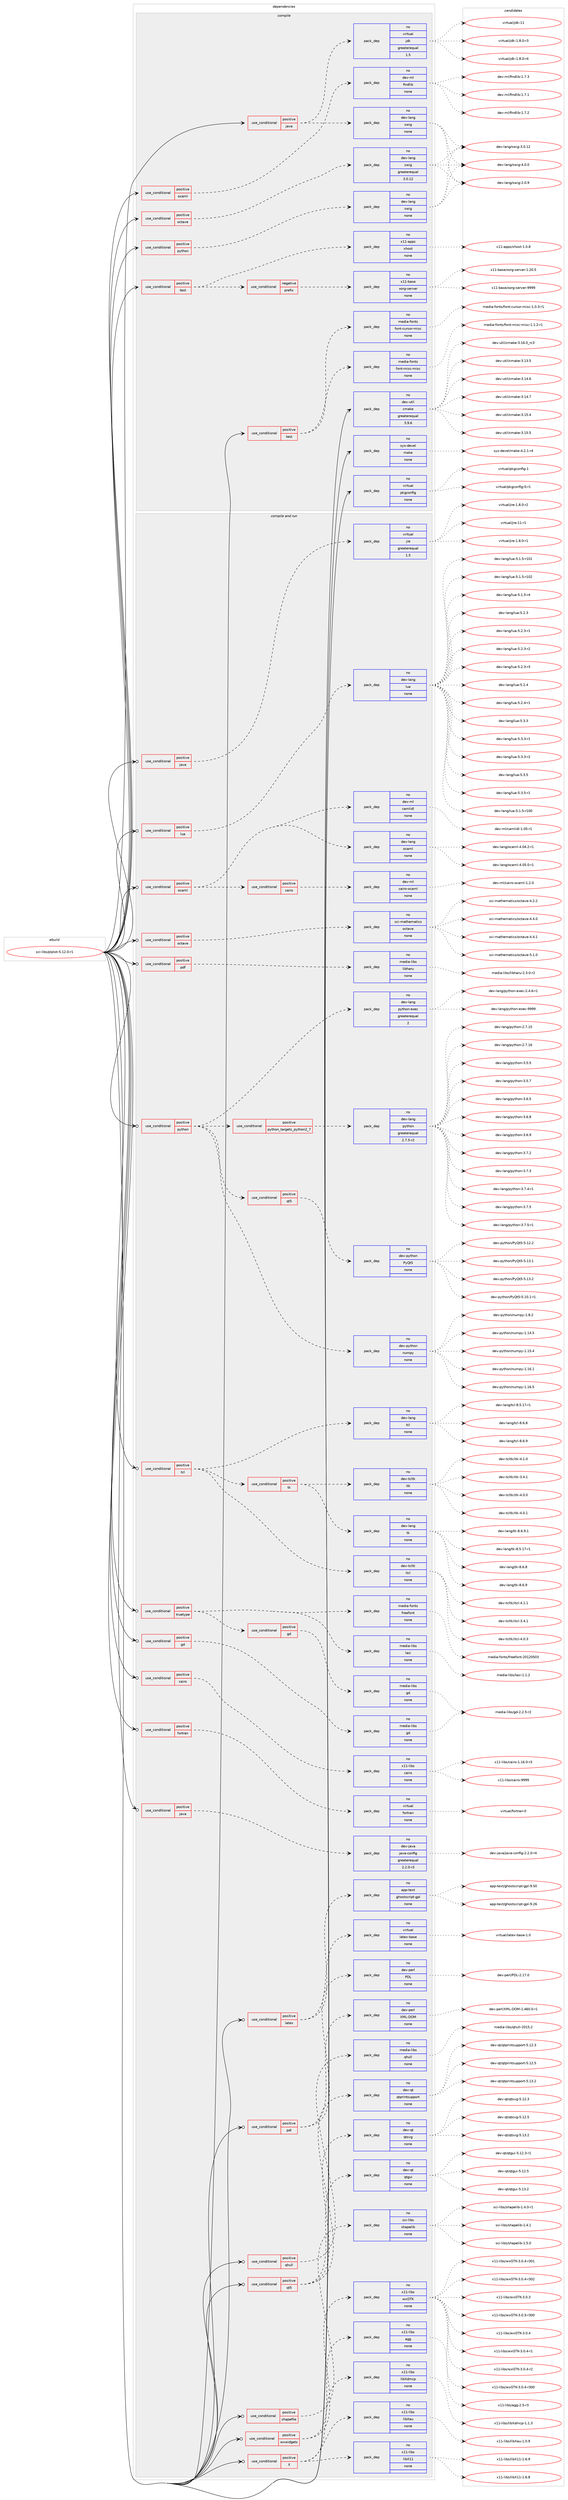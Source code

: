digraph prolog {

# *************
# Graph options
# *************

newrank=true;
concentrate=true;
compound=true;
graph [rankdir=LR,fontname=Helvetica,fontsize=10,ranksep=1.5];#, ranksep=2.5, nodesep=0.2];
edge  [arrowhead=vee];
node  [fontname=Helvetica,fontsize=10];

# **********
# The ebuild
# **********

subgraph cluster_leftcol {
color=gray;
rank=same;
label=<<i>ebuild</i>>;
id [label="sci-libs/plplot-5.12.0-r1", color=red, width=4, href="../sci-libs/plplot-5.12.0-r1.svg"];
}

# ****************
# The dependencies
# ****************

subgraph cluster_midcol {
color=gray;
label=<<i>dependencies</i>>;
subgraph cluster_compile {
fillcolor="#eeeeee";
style=filled;
label=<<i>compile</i>>;
subgraph cond208607 {
dependency859104 [label=<<TABLE BORDER="0" CELLBORDER="1" CELLSPACING="0" CELLPADDING="4"><TR><TD ROWSPAN="3" CELLPADDING="10">use_conditional</TD></TR><TR><TD>positive</TD></TR><TR><TD>java</TD></TR></TABLE>>, shape=none, color=red];
subgraph pack635312 {
dependency859105 [label=<<TABLE BORDER="0" CELLBORDER="1" CELLSPACING="0" CELLPADDING="4" WIDTH="220"><TR><TD ROWSPAN="6" CELLPADDING="30">pack_dep</TD></TR><TR><TD WIDTH="110">no</TD></TR><TR><TD>virtual</TD></TR><TR><TD>jdk</TD></TR><TR><TD>greaterequal</TD></TR><TR><TD>1.5</TD></TR></TABLE>>, shape=none, color=blue];
}
dependency859104:e -> dependency859105:w [weight=20,style="dashed",arrowhead="vee"];
subgraph pack635313 {
dependency859106 [label=<<TABLE BORDER="0" CELLBORDER="1" CELLSPACING="0" CELLPADDING="4" WIDTH="220"><TR><TD ROWSPAN="6" CELLPADDING="30">pack_dep</TD></TR><TR><TD WIDTH="110">no</TD></TR><TR><TD>dev-lang</TD></TR><TR><TD>swig</TD></TR><TR><TD>none</TD></TR><TR><TD></TD></TR></TABLE>>, shape=none, color=blue];
}
dependency859104:e -> dependency859106:w [weight=20,style="dashed",arrowhead="vee"];
}
id:e -> dependency859104:w [weight=20,style="solid",arrowhead="vee"];
subgraph cond208608 {
dependency859107 [label=<<TABLE BORDER="0" CELLBORDER="1" CELLSPACING="0" CELLPADDING="4"><TR><TD ROWSPAN="3" CELLPADDING="10">use_conditional</TD></TR><TR><TD>positive</TD></TR><TR><TD>ocaml</TD></TR></TABLE>>, shape=none, color=red];
subgraph pack635314 {
dependency859108 [label=<<TABLE BORDER="0" CELLBORDER="1" CELLSPACING="0" CELLPADDING="4" WIDTH="220"><TR><TD ROWSPAN="6" CELLPADDING="30">pack_dep</TD></TR><TR><TD WIDTH="110">no</TD></TR><TR><TD>dev-ml</TD></TR><TR><TD>findlib</TD></TR><TR><TD>none</TD></TR><TR><TD></TD></TR></TABLE>>, shape=none, color=blue];
}
dependency859107:e -> dependency859108:w [weight=20,style="dashed",arrowhead="vee"];
}
id:e -> dependency859107:w [weight=20,style="solid",arrowhead="vee"];
subgraph cond208609 {
dependency859109 [label=<<TABLE BORDER="0" CELLBORDER="1" CELLSPACING="0" CELLPADDING="4"><TR><TD ROWSPAN="3" CELLPADDING="10">use_conditional</TD></TR><TR><TD>positive</TD></TR><TR><TD>octave</TD></TR></TABLE>>, shape=none, color=red];
subgraph pack635315 {
dependency859110 [label=<<TABLE BORDER="0" CELLBORDER="1" CELLSPACING="0" CELLPADDING="4" WIDTH="220"><TR><TD ROWSPAN="6" CELLPADDING="30">pack_dep</TD></TR><TR><TD WIDTH="110">no</TD></TR><TR><TD>dev-lang</TD></TR><TR><TD>swig</TD></TR><TR><TD>greaterequal</TD></TR><TR><TD>3.0.12</TD></TR></TABLE>>, shape=none, color=blue];
}
dependency859109:e -> dependency859110:w [weight=20,style="dashed",arrowhead="vee"];
}
id:e -> dependency859109:w [weight=20,style="solid",arrowhead="vee"];
subgraph cond208610 {
dependency859111 [label=<<TABLE BORDER="0" CELLBORDER="1" CELLSPACING="0" CELLPADDING="4"><TR><TD ROWSPAN="3" CELLPADDING="10">use_conditional</TD></TR><TR><TD>positive</TD></TR><TR><TD>python</TD></TR></TABLE>>, shape=none, color=red];
subgraph pack635316 {
dependency859112 [label=<<TABLE BORDER="0" CELLBORDER="1" CELLSPACING="0" CELLPADDING="4" WIDTH="220"><TR><TD ROWSPAN="6" CELLPADDING="30">pack_dep</TD></TR><TR><TD WIDTH="110">no</TD></TR><TR><TD>dev-lang</TD></TR><TR><TD>swig</TD></TR><TR><TD>none</TD></TR><TR><TD></TD></TR></TABLE>>, shape=none, color=blue];
}
dependency859111:e -> dependency859112:w [weight=20,style="dashed",arrowhead="vee"];
}
id:e -> dependency859111:w [weight=20,style="solid",arrowhead="vee"];
subgraph cond208611 {
dependency859113 [label=<<TABLE BORDER="0" CELLBORDER="1" CELLSPACING="0" CELLPADDING="4"><TR><TD ROWSPAN="3" CELLPADDING="10">use_conditional</TD></TR><TR><TD>positive</TD></TR><TR><TD>test</TD></TR></TABLE>>, shape=none, color=red];
subgraph cond208612 {
dependency859114 [label=<<TABLE BORDER="0" CELLBORDER="1" CELLSPACING="0" CELLPADDING="4"><TR><TD ROWSPAN="3" CELLPADDING="10">use_conditional</TD></TR><TR><TD>negative</TD></TR><TR><TD>prefix</TD></TR></TABLE>>, shape=none, color=red];
subgraph pack635317 {
dependency859115 [label=<<TABLE BORDER="0" CELLBORDER="1" CELLSPACING="0" CELLPADDING="4" WIDTH="220"><TR><TD ROWSPAN="6" CELLPADDING="30">pack_dep</TD></TR><TR><TD WIDTH="110">no</TD></TR><TR><TD>x11-base</TD></TR><TR><TD>xorg-server</TD></TR><TR><TD>none</TD></TR><TR><TD></TD></TR></TABLE>>, shape=none, color=blue];
}
dependency859114:e -> dependency859115:w [weight=20,style="dashed",arrowhead="vee"];
}
dependency859113:e -> dependency859114:w [weight=20,style="dashed",arrowhead="vee"];
subgraph pack635318 {
dependency859116 [label=<<TABLE BORDER="0" CELLBORDER="1" CELLSPACING="0" CELLPADDING="4" WIDTH="220"><TR><TD ROWSPAN="6" CELLPADDING="30">pack_dep</TD></TR><TR><TD WIDTH="110">no</TD></TR><TR><TD>x11-apps</TD></TR><TR><TD>xhost</TD></TR><TR><TD>none</TD></TR><TR><TD></TD></TR></TABLE>>, shape=none, color=blue];
}
dependency859113:e -> dependency859116:w [weight=20,style="dashed",arrowhead="vee"];
}
id:e -> dependency859113:w [weight=20,style="solid",arrowhead="vee"];
subgraph cond208613 {
dependency859117 [label=<<TABLE BORDER="0" CELLBORDER="1" CELLSPACING="0" CELLPADDING="4"><TR><TD ROWSPAN="3" CELLPADDING="10">use_conditional</TD></TR><TR><TD>positive</TD></TR><TR><TD>test</TD></TR></TABLE>>, shape=none, color=red];
subgraph pack635319 {
dependency859118 [label=<<TABLE BORDER="0" CELLBORDER="1" CELLSPACING="0" CELLPADDING="4" WIDTH="220"><TR><TD ROWSPAN="6" CELLPADDING="30">pack_dep</TD></TR><TR><TD WIDTH="110">no</TD></TR><TR><TD>media-fonts</TD></TR><TR><TD>font-misc-misc</TD></TR><TR><TD>none</TD></TR><TR><TD></TD></TR></TABLE>>, shape=none, color=blue];
}
dependency859117:e -> dependency859118:w [weight=20,style="dashed",arrowhead="vee"];
subgraph pack635320 {
dependency859119 [label=<<TABLE BORDER="0" CELLBORDER="1" CELLSPACING="0" CELLPADDING="4" WIDTH="220"><TR><TD ROWSPAN="6" CELLPADDING="30">pack_dep</TD></TR><TR><TD WIDTH="110">no</TD></TR><TR><TD>media-fonts</TD></TR><TR><TD>font-cursor-misc</TD></TR><TR><TD>none</TD></TR><TR><TD></TD></TR></TABLE>>, shape=none, color=blue];
}
dependency859117:e -> dependency859119:w [weight=20,style="dashed",arrowhead="vee"];
}
id:e -> dependency859117:w [weight=20,style="solid",arrowhead="vee"];
subgraph pack635321 {
dependency859120 [label=<<TABLE BORDER="0" CELLBORDER="1" CELLSPACING="0" CELLPADDING="4" WIDTH="220"><TR><TD ROWSPAN="6" CELLPADDING="30">pack_dep</TD></TR><TR><TD WIDTH="110">no</TD></TR><TR><TD>dev-util</TD></TR><TR><TD>cmake</TD></TR><TR><TD>greaterequal</TD></TR><TR><TD>3.9.6</TD></TR></TABLE>>, shape=none, color=blue];
}
id:e -> dependency859120:w [weight=20,style="solid",arrowhead="vee"];
subgraph pack635322 {
dependency859121 [label=<<TABLE BORDER="0" CELLBORDER="1" CELLSPACING="0" CELLPADDING="4" WIDTH="220"><TR><TD ROWSPAN="6" CELLPADDING="30">pack_dep</TD></TR><TR><TD WIDTH="110">no</TD></TR><TR><TD>sys-devel</TD></TR><TR><TD>make</TD></TR><TR><TD>none</TD></TR><TR><TD></TD></TR></TABLE>>, shape=none, color=blue];
}
id:e -> dependency859121:w [weight=20,style="solid",arrowhead="vee"];
subgraph pack635323 {
dependency859122 [label=<<TABLE BORDER="0" CELLBORDER="1" CELLSPACING="0" CELLPADDING="4" WIDTH="220"><TR><TD ROWSPAN="6" CELLPADDING="30">pack_dep</TD></TR><TR><TD WIDTH="110">no</TD></TR><TR><TD>virtual</TD></TR><TR><TD>pkgconfig</TD></TR><TR><TD>none</TD></TR><TR><TD></TD></TR></TABLE>>, shape=none, color=blue];
}
id:e -> dependency859122:w [weight=20,style="solid",arrowhead="vee"];
}
subgraph cluster_compileandrun {
fillcolor="#eeeeee";
style=filled;
label=<<i>compile and run</i>>;
subgraph cond208614 {
dependency859123 [label=<<TABLE BORDER="0" CELLBORDER="1" CELLSPACING="0" CELLPADDING="4"><TR><TD ROWSPAN="3" CELLPADDING="10">use_conditional</TD></TR><TR><TD>positive</TD></TR><TR><TD>X</TD></TR></TABLE>>, shape=none, color=red];
subgraph pack635324 {
dependency859124 [label=<<TABLE BORDER="0" CELLBORDER="1" CELLSPACING="0" CELLPADDING="4" WIDTH="220"><TR><TD ROWSPAN="6" CELLPADDING="30">pack_dep</TD></TR><TR><TD WIDTH="110">no</TD></TR><TR><TD>x11-libs</TD></TR><TR><TD>libX11</TD></TR><TR><TD>none</TD></TR><TR><TD></TD></TR></TABLE>>, shape=none, color=blue];
}
dependency859123:e -> dependency859124:w [weight=20,style="dashed",arrowhead="vee"];
subgraph pack635325 {
dependency859125 [label=<<TABLE BORDER="0" CELLBORDER="1" CELLSPACING="0" CELLPADDING="4" WIDTH="220"><TR><TD ROWSPAN="6" CELLPADDING="30">pack_dep</TD></TR><TR><TD WIDTH="110">no</TD></TR><TR><TD>x11-libs</TD></TR><TR><TD>libXau</TD></TR><TR><TD>none</TD></TR><TR><TD></TD></TR></TABLE>>, shape=none, color=blue];
}
dependency859123:e -> dependency859125:w [weight=20,style="dashed",arrowhead="vee"];
subgraph pack635326 {
dependency859126 [label=<<TABLE BORDER="0" CELLBORDER="1" CELLSPACING="0" CELLPADDING="4" WIDTH="220"><TR><TD ROWSPAN="6" CELLPADDING="30">pack_dep</TD></TR><TR><TD WIDTH="110">no</TD></TR><TR><TD>x11-libs</TD></TR><TR><TD>libXdmcp</TD></TR><TR><TD>none</TD></TR><TR><TD></TD></TR></TABLE>>, shape=none, color=blue];
}
dependency859123:e -> dependency859126:w [weight=20,style="dashed",arrowhead="vee"];
}
id:e -> dependency859123:w [weight=20,style="solid",arrowhead="odotvee"];
subgraph cond208615 {
dependency859127 [label=<<TABLE BORDER="0" CELLBORDER="1" CELLSPACING="0" CELLPADDING="4"><TR><TD ROWSPAN="3" CELLPADDING="10">use_conditional</TD></TR><TR><TD>positive</TD></TR><TR><TD>cairo</TD></TR></TABLE>>, shape=none, color=red];
subgraph pack635327 {
dependency859128 [label=<<TABLE BORDER="0" CELLBORDER="1" CELLSPACING="0" CELLPADDING="4" WIDTH="220"><TR><TD ROWSPAN="6" CELLPADDING="30">pack_dep</TD></TR><TR><TD WIDTH="110">no</TD></TR><TR><TD>x11-libs</TD></TR><TR><TD>cairo</TD></TR><TR><TD>none</TD></TR><TR><TD></TD></TR></TABLE>>, shape=none, color=blue];
}
dependency859127:e -> dependency859128:w [weight=20,style="dashed",arrowhead="vee"];
}
id:e -> dependency859127:w [weight=20,style="solid",arrowhead="odotvee"];
subgraph cond208616 {
dependency859129 [label=<<TABLE BORDER="0" CELLBORDER="1" CELLSPACING="0" CELLPADDING="4"><TR><TD ROWSPAN="3" CELLPADDING="10">use_conditional</TD></TR><TR><TD>positive</TD></TR><TR><TD>fortran</TD></TR></TABLE>>, shape=none, color=red];
subgraph pack635328 {
dependency859130 [label=<<TABLE BORDER="0" CELLBORDER="1" CELLSPACING="0" CELLPADDING="4" WIDTH="220"><TR><TD ROWSPAN="6" CELLPADDING="30">pack_dep</TD></TR><TR><TD WIDTH="110">no</TD></TR><TR><TD>virtual</TD></TR><TR><TD>fortran</TD></TR><TR><TD>none</TD></TR><TR><TD></TD></TR></TABLE>>, shape=none, color=blue];
}
dependency859129:e -> dependency859130:w [weight=20,style="dashed",arrowhead="vee"];
}
id:e -> dependency859129:w [weight=20,style="solid",arrowhead="odotvee"];
subgraph cond208617 {
dependency859131 [label=<<TABLE BORDER="0" CELLBORDER="1" CELLSPACING="0" CELLPADDING="4"><TR><TD ROWSPAN="3" CELLPADDING="10">use_conditional</TD></TR><TR><TD>positive</TD></TR><TR><TD>gd</TD></TR></TABLE>>, shape=none, color=red];
subgraph pack635329 {
dependency859132 [label=<<TABLE BORDER="0" CELLBORDER="1" CELLSPACING="0" CELLPADDING="4" WIDTH="220"><TR><TD ROWSPAN="6" CELLPADDING="30">pack_dep</TD></TR><TR><TD WIDTH="110">no</TD></TR><TR><TD>media-libs</TD></TR><TR><TD>gd</TD></TR><TR><TD>none</TD></TR><TR><TD></TD></TR></TABLE>>, shape=none, color=blue];
}
dependency859131:e -> dependency859132:w [weight=20,style="dashed",arrowhead="vee"];
}
id:e -> dependency859131:w [weight=20,style="solid",arrowhead="odotvee"];
subgraph cond208618 {
dependency859133 [label=<<TABLE BORDER="0" CELLBORDER="1" CELLSPACING="0" CELLPADDING="4"><TR><TD ROWSPAN="3" CELLPADDING="10">use_conditional</TD></TR><TR><TD>positive</TD></TR><TR><TD>java</TD></TR></TABLE>>, shape=none, color=red];
subgraph pack635330 {
dependency859134 [label=<<TABLE BORDER="0" CELLBORDER="1" CELLSPACING="0" CELLPADDING="4" WIDTH="220"><TR><TD ROWSPAN="6" CELLPADDING="30">pack_dep</TD></TR><TR><TD WIDTH="110">no</TD></TR><TR><TD>dev-java</TD></TR><TR><TD>java-config</TD></TR><TR><TD>greaterequal</TD></TR><TR><TD>2.2.0-r3</TD></TR></TABLE>>, shape=none, color=blue];
}
dependency859133:e -> dependency859134:w [weight=20,style="dashed",arrowhead="vee"];
}
id:e -> dependency859133:w [weight=20,style="solid",arrowhead="odotvee"];
subgraph cond208619 {
dependency859135 [label=<<TABLE BORDER="0" CELLBORDER="1" CELLSPACING="0" CELLPADDING="4"><TR><TD ROWSPAN="3" CELLPADDING="10">use_conditional</TD></TR><TR><TD>positive</TD></TR><TR><TD>java</TD></TR></TABLE>>, shape=none, color=red];
subgraph pack635331 {
dependency859136 [label=<<TABLE BORDER="0" CELLBORDER="1" CELLSPACING="0" CELLPADDING="4" WIDTH="220"><TR><TD ROWSPAN="6" CELLPADDING="30">pack_dep</TD></TR><TR><TD WIDTH="110">no</TD></TR><TR><TD>virtual</TD></TR><TR><TD>jre</TD></TR><TR><TD>greaterequal</TD></TR><TR><TD>1.5</TD></TR></TABLE>>, shape=none, color=blue];
}
dependency859135:e -> dependency859136:w [weight=20,style="dashed",arrowhead="vee"];
}
id:e -> dependency859135:w [weight=20,style="solid",arrowhead="odotvee"];
subgraph cond208620 {
dependency859137 [label=<<TABLE BORDER="0" CELLBORDER="1" CELLSPACING="0" CELLPADDING="4"><TR><TD ROWSPAN="3" CELLPADDING="10">use_conditional</TD></TR><TR><TD>positive</TD></TR><TR><TD>latex</TD></TR></TABLE>>, shape=none, color=red];
subgraph pack635332 {
dependency859138 [label=<<TABLE BORDER="0" CELLBORDER="1" CELLSPACING="0" CELLPADDING="4" WIDTH="220"><TR><TD ROWSPAN="6" CELLPADDING="30">pack_dep</TD></TR><TR><TD WIDTH="110">no</TD></TR><TR><TD>app-text</TD></TR><TR><TD>ghostscript-gpl</TD></TR><TR><TD>none</TD></TR><TR><TD></TD></TR></TABLE>>, shape=none, color=blue];
}
dependency859137:e -> dependency859138:w [weight=20,style="dashed",arrowhead="vee"];
subgraph pack635333 {
dependency859139 [label=<<TABLE BORDER="0" CELLBORDER="1" CELLSPACING="0" CELLPADDING="4" WIDTH="220"><TR><TD ROWSPAN="6" CELLPADDING="30">pack_dep</TD></TR><TR><TD WIDTH="110">no</TD></TR><TR><TD>virtual</TD></TR><TR><TD>latex-base</TD></TR><TR><TD>none</TD></TR><TR><TD></TD></TR></TABLE>>, shape=none, color=blue];
}
dependency859137:e -> dependency859139:w [weight=20,style="dashed",arrowhead="vee"];
}
id:e -> dependency859137:w [weight=20,style="solid",arrowhead="odotvee"];
subgraph cond208621 {
dependency859140 [label=<<TABLE BORDER="0" CELLBORDER="1" CELLSPACING="0" CELLPADDING="4"><TR><TD ROWSPAN="3" CELLPADDING="10">use_conditional</TD></TR><TR><TD>positive</TD></TR><TR><TD>lua</TD></TR></TABLE>>, shape=none, color=red];
subgraph pack635334 {
dependency859141 [label=<<TABLE BORDER="0" CELLBORDER="1" CELLSPACING="0" CELLPADDING="4" WIDTH="220"><TR><TD ROWSPAN="6" CELLPADDING="30">pack_dep</TD></TR><TR><TD WIDTH="110">no</TD></TR><TR><TD>dev-lang</TD></TR><TR><TD>lua</TD></TR><TR><TD>none</TD></TR><TR><TD></TD></TR></TABLE>>, shape=none, color=blue];
}
dependency859140:e -> dependency859141:w [weight=20,style="dashed",arrowhead="vee"];
}
id:e -> dependency859140:w [weight=20,style="solid",arrowhead="odotvee"];
subgraph cond208622 {
dependency859142 [label=<<TABLE BORDER="0" CELLBORDER="1" CELLSPACING="0" CELLPADDING="4"><TR><TD ROWSPAN="3" CELLPADDING="10">use_conditional</TD></TR><TR><TD>positive</TD></TR><TR><TD>ocaml</TD></TR></TABLE>>, shape=none, color=red];
subgraph pack635335 {
dependency859143 [label=<<TABLE BORDER="0" CELLBORDER="1" CELLSPACING="0" CELLPADDING="4" WIDTH="220"><TR><TD ROWSPAN="6" CELLPADDING="30">pack_dep</TD></TR><TR><TD WIDTH="110">no</TD></TR><TR><TD>dev-lang</TD></TR><TR><TD>ocaml</TD></TR><TR><TD>none</TD></TR><TR><TD></TD></TR></TABLE>>, shape=none, color=blue];
}
dependency859142:e -> dependency859143:w [weight=20,style="dashed",arrowhead="vee"];
subgraph pack635336 {
dependency859144 [label=<<TABLE BORDER="0" CELLBORDER="1" CELLSPACING="0" CELLPADDING="4" WIDTH="220"><TR><TD ROWSPAN="6" CELLPADDING="30">pack_dep</TD></TR><TR><TD WIDTH="110">no</TD></TR><TR><TD>dev-ml</TD></TR><TR><TD>camlidl</TD></TR><TR><TD>none</TD></TR><TR><TD></TD></TR></TABLE>>, shape=none, color=blue];
}
dependency859142:e -> dependency859144:w [weight=20,style="dashed",arrowhead="vee"];
subgraph cond208623 {
dependency859145 [label=<<TABLE BORDER="0" CELLBORDER="1" CELLSPACING="0" CELLPADDING="4"><TR><TD ROWSPAN="3" CELLPADDING="10">use_conditional</TD></TR><TR><TD>positive</TD></TR><TR><TD>cairo</TD></TR></TABLE>>, shape=none, color=red];
subgraph pack635337 {
dependency859146 [label=<<TABLE BORDER="0" CELLBORDER="1" CELLSPACING="0" CELLPADDING="4" WIDTH="220"><TR><TD ROWSPAN="6" CELLPADDING="30">pack_dep</TD></TR><TR><TD WIDTH="110">no</TD></TR><TR><TD>dev-ml</TD></TR><TR><TD>cairo-ocaml</TD></TR><TR><TD>none</TD></TR><TR><TD></TD></TR></TABLE>>, shape=none, color=blue];
}
dependency859145:e -> dependency859146:w [weight=20,style="dashed",arrowhead="vee"];
}
dependency859142:e -> dependency859145:w [weight=20,style="dashed",arrowhead="vee"];
}
id:e -> dependency859142:w [weight=20,style="solid",arrowhead="odotvee"];
subgraph cond208624 {
dependency859147 [label=<<TABLE BORDER="0" CELLBORDER="1" CELLSPACING="0" CELLPADDING="4"><TR><TD ROWSPAN="3" CELLPADDING="10">use_conditional</TD></TR><TR><TD>positive</TD></TR><TR><TD>octave</TD></TR></TABLE>>, shape=none, color=red];
subgraph pack635338 {
dependency859148 [label=<<TABLE BORDER="0" CELLBORDER="1" CELLSPACING="0" CELLPADDING="4" WIDTH="220"><TR><TD ROWSPAN="6" CELLPADDING="30">pack_dep</TD></TR><TR><TD WIDTH="110">no</TD></TR><TR><TD>sci-mathematics</TD></TR><TR><TD>octave</TD></TR><TR><TD>none</TD></TR><TR><TD></TD></TR></TABLE>>, shape=none, color=blue];
}
dependency859147:e -> dependency859148:w [weight=20,style="dashed",arrowhead="vee"];
}
id:e -> dependency859147:w [weight=20,style="solid",arrowhead="odotvee"];
subgraph cond208625 {
dependency859149 [label=<<TABLE BORDER="0" CELLBORDER="1" CELLSPACING="0" CELLPADDING="4"><TR><TD ROWSPAN="3" CELLPADDING="10">use_conditional</TD></TR><TR><TD>positive</TD></TR><TR><TD>pdf</TD></TR></TABLE>>, shape=none, color=red];
subgraph pack635339 {
dependency859150 [label=<<TABLE BORDER="0" CELLBORDER="1" CELLSPACING="0" CELLPADDING="4" WIDTH="220"><TR><TD ROWSPAN="6" CELLPADDING="30">pack_dep</TD></TR><TR><TD WIDTH="110">no</TD></TR><TR><TD>media-libs</TD></TR><TR><TD>libharu</TD></TR><TR><TD>none</TD></TR><TR><TD></TD></TR></TABLE>>, shape=none, color=blue];
}
dependency859149:e -> dependency859150:w [weight=20,style="dashed",arrowhead="vee"];
}
id:e -> dependency859149:w [weight=20,style="solid",arrowhead="odotvee"];
subgraph cond208626 {
dependency859151 [label=<<TABLE BORDER="0" CELLBORDER="1" CELLSPACING="0" CELLPADDING="4"><TR><TD ROWSPAN="3" CELLPADDING="10">use_conditional</TD></TR><TR><TD>positive</TD></TR><TR><TD>pdl</TD></TR></TABLE>>, shape=none, color=red];
subgraph pack635340 {
dependency859152 [label=<<TABLE BORDER="0" CELLBORDER="1" CELLSPACING="0" CELLPADDING="4" WIDTH="220"><TR><TD ROWSPAN="6" CELLPADDING="30">pack_dep</TD></TR><TR><TD WIDTH="110">no</TD></TR><TR><TD>dev-perl</TD></TR><TR><TD>PDL</TD></TR><TR><TD>none</TD></TR><TR><TD></TD></TR></TABLE>>, shape=none, color=blue];
}
dependency859151:e -> dependency859152:w [weight=20,style="dashed",arrowhead="vee"];
subgraph pack635341 {
dependency859153 [label=<<TABLE BORDER="0" CELLBORDER="1" CELLSPACING="0" CELLPADDING="4" WIDTH="220"><TR><TD ROWSPAN="6" CELLPADDING="30">pack_dep</TD></TR><TR><TD WIDTH="110">no</TD></TR><TR><TD>dev-perl</TD></TR><TR><TD>XML-DOM</TD></TR><TR><TD>none</TD></TR><TR><TD></TD></TR></TABLE>>, shape=none, color=blue];
}
dependency859151:e -> dependency859153:w [weight=20,style="dashed",arrowhead="vee"];
}
id:e -> dependency859151:w [weight=20,style="solid",arrowhead="odotvee"];
subgraph cond208627 {
dependency859154 [label=<<TABLE BORDER="0" CELLBORDER="1" CELLSPACING="0" CELLPADDING="4"><TR><TD ROWSPAN="3" CELLPADDING="10">use_conditional</TD></TR><TR><TD>positive</TD></TR><TR><TD>python</TD></TR></TABLE>>, shape=none, color=red];
subgraph cond208628 {
dependency859155 [label=<<TABLE BORDER="0" CELLBORDER="1" CELLSPACING="0" CELLPADDING="4"><TR><TD ROWSPAN="3" CELLPADDING="10">use_conditional</TD></TR><TR><TD>positive</TD></TR><TR><TD>python_targets_python2_7</TD></TR></TABLE>>, shape=none, color=red];
subgraph pack635342 {
dependency859156 [label=<<TABLE BORDER="0" CELLBORDER="1" CELLSPACING="0" CELLPADDING="4" WIDTH="220"><TR><TD ROWSPAN="6" CELLPADDING="30">pack_dep</TD></TR><TR><TD WIDTH="110">no</TD></TR><TR><TD>dev-lang</TD></TR><TR><TD>python</TD></TR><TR><TD>greaterequal</TD></TR><TR><TD>2.7.5-r2</TD></TR></TABLE>>, shape=none, color=blue];
}
dependency859155:e -> dependency859156:w [weight=20,style="dashed",arrowhead="vee"];
}
dependency859154:e -> dependency859155:w [weight=20,style="dashed",arrowhead="vee"];
subgraph pack635343 {
dependency859157 [label=<<TABLE BORDER="0" CELLBORDER="1" CELLSPACING="0" CELLPADDING="4" WIDTH="220"><TR><TD ROWSPAN="6" CELLPADDING="30">pack_dep</TD></TR><TR><TD WIDTH="110">no</TD></TR><TR><TD>dev-lang</TD></TR><TR><TD>python-exec</TD></TR><TR><TD>greaterequal</TD></TR><TR><TD>2</TD></TR></TABLE>>, shape=none, color=blue];
}
dependency859154:e -> dependency859157:w [weight=20,style="dashed",arrowhead="vee"];
subgraph pack635344 {
dependency859158 [label=<<TABLE BORDER="0" CELLBORDER="1" CELLSPACING="0" CELLPADDING="4" WIDTH="220"><TR><TD ROWSPAN="6" CELLPADDING="30">pack_dep</TD></TR><TR><TD WIDTH="110">no</TD></TR><TR><TD>dev-python</TD></TR><TR><TD>numpy</TD></TR><TR><TD>none</TD></TR><TR><TD></TD></TR></TABLE>>, shape=none, color=blue];
}
dependency859154:e -> dependency859158:w [weight=20,style="dashed",arrowhead="vee"];
subgraph cond208629 {
dependency859159 [label=<<TABLE BORDER="0" CELLBORDER="1" CELLSPACING="0" CELLPADDING="4"><TR><TD ROWSPAN="3" CELLPADDING="10">use_conditional</TD></TR><TR><TD>positive</TD></TR><TR><TD>qt5</TD></TR></TABLE>>, shape=none, color=red];
subgraph pack635345 {
dependency859160 [label=<<TABLE BORDER="0" CELLBORDER="1" CELLSPACING="0" CELLPADDING="4" WIDTH="220"><TR><TD ROWSPAN="6" CELLPADDING="30">pack_dep</TD></TR><TR><TD WIDTH="110">no</TD></TR><TR><TD>dev-python</TD></TR><TR><TD>PyQt5</TD></TR><TR><TD>none</TD></TR><TR><TD></TD></TR></TABLE>>, shape=none, color=blue];
}
dependency859159:e -> dependency859160:w [weight=20,style="dashed",arrowhead="vee"];
}
dependency859154:e -> dependency859159:w [weight=20,style="dashed",arrowhead="vee"];
}
id:e -> dependency859154:w [weight=20,style="solid",arrowhead="odotvee"];
subgraph cond208630 {
dependency859161 [label=<<TABLE BORDER="0" CELLBORDER="1" CELLSPACING="0" CELLPADDING="4"><TR><TD ROWSPAN="3" CELLPADDING="10">use_conditional</TD></TR><TR><TD>positive</TD></TR><TR><TD>qhull</TD></TR></TABLE>>, shape=none, color=red];
subgraph pack635346 {
dependency859162 [label=<<TABLE BORDER="0" CELLBORDER="1" CELLSPACING="0" CELLPADDING="4" WIDTH="220"><TR><TD ROWSPAN="6" CELLPADDING="30">pack_dep</TD></TR><TR><TD WIDTH="110">no</TD></TR><TR><TD>media-libs</TD></TR><TR><TD>qhull</TD></TR><TR><TD>none</TD></TR><TR><TD></TD></TR></TABLE>>, shape=none, color=blue];
}
dependency859161:e -> dependency859162:w [weight=20,style="dashed",arrowhead="vee"];
}
id:e -> dependency859161:w [weight=20,style="solid",arrowhead="odotvee"];
subgraph cond208631 {
dependency859163 [label=<<TABLE BORDER="0" CELLBORDER="1" CELLSPACING="0" CELLPADDING="4"><TR><TD ROWSPAN="3" CELLPADDING="10">use_conditional</TD></TR><TR><TD>positive</TD></TR><TR><TD>qt5</TD></TR></TABLE>>, shape=none, color=red];
subgraph pack635347 {
dependency859164 [label=<<TABLE BORDER="0" CELLBORDER="1" CELLSPACING="0" CELLPADDING="4" WIDTH="220"><TR><TD ROWSPAN="6" CELLPADDING="30">pack_dep</TD></TR><TR><TD WIDTH="110">no</TD></TR><TR><TD>dev-qt</TD></TR><TR><TD>qtgui</TD></TR><TR><TD>none</TD></TR><TR><TD></TD></TR></TABLE>>, shape=none, color=blue];
}
dependency859163:e -> dependency859164:w [weight=20,style="dashed",arrowhead="vee"];
subgraph pack635348 {
dependency859165 [label=<<TABLE BORDER="0" CELLBORDER="1" CELLSPACING="0" CELLPADDING="4" WIDTH="220"><TR><TD ROWSPAN="6" CELLPADDING="30">pack_dep</TD></TR><TR><TD WIDTH="110">no</TD></TR><TR><TD>dev-qt</TD></TR><TR><TD>qtsvg</TD></TR><TR><TD>none</TD></TR><TR><TD></TD></TR></TABLE>>, shape=none, color=blue];
}
dependency859163:e -> dependency859165:w [weight=20,style="dashed",arrowhead="vee"];
subgraph pack635349 {
dependency859166 [label=<<TABLE BORDER="0" CELLBORDER="1" CELLSPACING="0" CELLPADDING="4" WIDTH="220"><TR><TD ROWSPAN="6" CELLPADDING="30">pack_dep</TD></TR><TR><TD WIDTH="110">no</TD></TR><TR><TD>dev-qt</TD></TR><TR><TD>qtprintsupport</TD></TR><TR><TD>none</TD></TR><TR><TD></TD></TR></TABLE>>, shape=none, color=blue];
}
dependency859163:e -> dependency859166:w [weight=20,style="dashed",arrowhead="vee"];
}
id:e -> dependency859163:w [weight=20,style="solid",arrowhead="odotvee"];
subgraph cond208632 {
dependency859167 [label=<<TABLE BORDER="0" CELLBORDER="1" CELLSPACING="0" CELLPADDING="4"><TR><TD ROWSPAN="3" CELLPADDING="10">use_conditional</TD></TR><TR><TD>positive</TD></TR><TR><TD>shapefile</TD></TR></TABLE>>, shape=none, color=red];
subgraph pack635350 {
dependency859168 [label=<<TABLE BORDER="0" CELLBORDER="1" CELLSPACING="0" CELLPADDING="4" WIDTH="220"><TR><TD ROWSPAN="6" CELLPADDING="30">pack_dep</TD></TR><TR><TD WIDTH="110">no</TD></TR><TR><TD>sci-libs</TD></TR><TR><TD>shapelib</TD></TR><TR><TD>none</TD></TR><TR><TD></TD></TR></TABLE>>, shape=none, color=blue];
}
dependency859167:e -> dependency859168:w [weight=20,style="dashed",arrowhead="vee"];
}
id:e -> dependency859167:w [weight=20,style="solid",arrowhead="odotvee"];
subgraph cond208633 {
dependency859169 [label=<<TABLE BORDER="0" CELLBORDER="1" CELLSPACING="0" CELLPADDING="4"><TR><TD ROWSPAN="3" CELLPADDING="10">use_conditional</TD></TR><TR><TD>positive</TD></TR><TR><TD>tcl</TD></TR></TABLE>>, shape=none, color=red];
subgraph pack635351 {
dependency859170 [label=<<TABLE BORDER="0" CELLBORDER="1" CELLSPACING="0" CELLPADDING="4" WIDTH="220"><TR><TD ROWSPAN="6" CELLPADDING="30">pack_dep</TD></TR><TR><TD WIDTH="110">no</TD></TR><TR><TD>dev-lang</TD></TR><TR><TD>tcl</TD></TR><TR><TD>none</TD></TR><TR><TD></TD></TR></TABLE>>, shape=none, color=blue];
}
dependency859169:e -> dependency859170:w [weight=20,style="dashed",arrowhead="vee"];
subgraph pack635352 {
dependency859171 [label=<<TABLE BORDER="0" CELLBORDER="1" CELLSPACING="0" CELLPADDING="4" WIDTH="220"><TR><TD ROWSPAN="6" CELLPADDING="30">pack_dep</TD></TR><TR><TD WIDTH="110">no</TD></TR><TR><TD>dev-tcltk</TD></TR><TR><TD>itcl</TD></TR><TR><TD>none</TD></TR><TR><TD></TD></TR></TABLE>>, shape=none, color=blue];
}
dependency859169:e -> dependency859171:w [weight=20,style="dashed",arrowhead="vee"];
subgraph cond208634 {
dependency859172 [label=<<TABLE BORDER="0" CELLBORDER="1" CELLSPACING="0" CELLPADDING="4"><TR><TD ROWSPAN="3" CELLPADDING="10">use_conditional</TD></TR><TR><TD>positive</TD></TR><TR><TD>tk</TD></TR></TABLE>>, shape=none, color=red];
subgraph pack635353 {
dependency859173 [label=<<TABLE BORDER="0" CELLBORDER="1" CELLSPACING="0" CELLPADDING="4" WIDTH="220"><TR><TD ROWSPAN="6" CELLPADDING="30">pack_dep</TD></TR><TR><TD WIDTH="110">no</TD></TR><TR><TD>dev-lang</TD></TR><TR><TD>tk</TD></TR><TR><TD>none</TD></TR><TR><TD></TD></TR></TABLE>>, shape=none, color=blue];
}
dependency859172:e -> dependency859173:w [weight=20,style="dashed",arrowhead="vee"];
subgraph pack635354 {
dependency859174 [label=<<TABLE BORDER="0" CELLBORDER="1" CELLSPACING="0" CELLPADDING="4" WIDTH="220"><TR><TD ROWSPAN="6" CELLPADDING="30">pack_dep</TD></TR><TR><TD WIDTH="110">no</TD></TR><TR><TD>dev-tcltk</TD></TR><TR><TD>itk</TD></TR><TR><TD>none</TD></TR><TR><TD></TD></TR></TABLE>>, shape=none, color=blue];
}
dependency859172:e -> dependency859174:w [weight=20,style="dashed",arrowhead="vee"];
}
dependency859169:e -> dependency859172:w [weight=20,style="dashed",arrowhead="vee"];
}
id:e -> dependency859169:w [weight=20,style="solid",arrowhead="odotvee"];
subgraph cond208635 {
dependency859175 [label=<<TABLE BORDER="0" CELLBORDER="1" CELLSPACING="0" CELLPADDING="4"><TR><TD ROWSPAN="3" CELLPADDING="10">use_conditional</TD></TR><TR><TD>positive</TD></TR><TR><TD>truetype</TD></TR></TABLE>>, shape=none, color=red];
subgraph pack635355 {
dependency859176 [label=<<TABLE BORDER="0" CELLBORDER="1" CELLSPACING="0" CELLPADDING="4" WIDTH="220"><TR><TD ROWSPAN="6" CELLPADDING="30">pack_dep</TD></TR><TR><TD WIDTH="110">no</TD></TR><TR><TD>media-fonts</TD></TR><TR><TD>freefont</TD></TR><TR><TD>none</TD></TR><TR><TD></TD></TR></TABLE>>, shape=none, color=blue];
}
dependency859175:e -> dependency859176:w [weight=20,style="dashed",arrowhead="vee"];
subgraph pack635356 {
dependency859177 [label=<<TABLE BORDER="0" CELLBORDER="1" CELLSPACING="0" CELLPADDING="4" WIDTH="220"><TR><TD ROWSPAN="6" CELLPADDING="30">pack_dep</TD></TR><TR><TD WIDTH="110">no</TD></TR><TR><TD>media-libs</TD></TR><TR><TD>lasi</TD></TR><TR><TD>none</TD></TR><TR><TD></TD></TR></TABLE>>, shape=none, color=blue];
}
dependency859175:e -> dependency859177:w [weight=20,style="dashed",arrowhead="vee"];
subgraph cond208636 {
dependency859178 [label=<<TABLE BORDER="0" CELLBORDER="1" CELLSPACING="0" CELLPADDING="4"><TR><TD ROWSPAN="3" CELLPADDING="10">use_conditional</TD></TR><TR><TD>positive</TD></TR><TR><TD>gd</TD></TR></TABLE>>, shape=none, color=red];
subgraph pack635357 {
dependency859179 [label=<<TABLE BORDER="0" CELLBORDER="1" CELLSPACING="0" CELLPADDING="4" WIDTH="220"><TR><TD ROWSPAN="6" CELLPADDING="30">pack_dep</TD></TR><TR><TD WIDTH="110">no</TD></TR><TR><TD>media-libs</TD></TR><TR><TD>gd</TD></TR><TR><TD>none</TD></TR><TR><TD></TD></TR></TABLE>>, shape=none, color=blue];
}
dependency859178:e -> dependency859179:w [weight=20,style="dashed",arrowhead="vee"];
}
dependency859175:e -> dependency859178:w [weight=20,style="dashed",arrowhead="vee"];
}
id:e -> dependency859175:w [weight=20,style="solid",arrowhead="odotvee"];
subgraph cond208637 {
dependency859180 [label=<<TABLE BORDER="0" CELLBORDER="1" CELLSPACING="0" CELLPADDING="4"><TR><TD ROWSPAN="3" CELLPADDING="10">use_conditional</TD></TR><TR><TD>positive</TD></TR><TR><TD>wxwidgets</TD></TR></TABLE>>, shape=none, color=red];
subgraph pack635358 {
dependency859181 [label=<<TABLE BORDER="0" CELLBORDER="1" CELLSPACING="0" CELLPADDING="4" WIDTH="220"><TR><TD ROWSPAN="6" CELLPADDING="30">pack_dep</TD></TR><TR><TD WIDTH="110">no</TD></TR><TR><TD>x11-libs</TD></TR><TR><TD>wxGTK</TD></TR><TR><TD>none</TD></TR><TR><TD></TD></TR></TABLE>>, shape=none, color=blue];
}
dependency859180:e -> dependency859181:w [weight=20,style="dashed",arrowhead="vee"];
subgraph pack635359 {
dependency859182 [label=<<TABLE BORDER="0" CELLBORDER="1" CELLSPACING="0" CELLPADDING="4" WIDTH="220"><TR><TD ROWSPAN="6" CELLPADDING="30">pack_dep</TD></TR><TR><TD WIDTH="110">no</TD></TR><TR><TD>x11-libs</TD></TR><TR><TD>agg</TD></TR><TR><TD>none</TD></TR><TR><TD></TD></TR></TABLE>>, shape=none, color=blue];
}
dependency859180:e -> dependency859182:w [weight=20,style="dashed",arrowhead="vee"];
}
id:e -> dependency859180:w [weight=20,style="solid",arrowhead="odotvee"];
}
subgraph cluster_run {
fillcolor="#eeeeee";
style=filled;
label=<<i>run</i>>;
}
}

# **************
# The candidates
# **************

subgraph cluster_choices {
rank=same;
color=gray;
label=<<i>candidates</i>>;

subgraph choice635312 {
color=black;
nodesep=1;
choice11810511411611797108471061001074549465646484511451 [label="virtual/jdk-1.8.0-r3", color=red, width=4,href="../virtual/jdk-1.8.0-r3.svg"];
choice11810511411611797108471061001074549465646484511452 [label="virtual/jdk-1.8.0-r4", color=red, width=4,href="../virtual/jdk-1.8.0-r4.svg"];
choice1181051141161179710847106100107454949 [label="virtual/jdk-11", color=red, width=4,href="../virtual/jdk-11.svg"];
dependency859105:e -> choice11810511411611797108471061001074549465646484511451:w [style=dotted,weight="100"];
dependency859105:e -> choice11810511411611797108471061001074549465646484511452:w [style=dotted,weight="100"];
dependency859105:e -> choice1181051141161179710847106100107454949:w [style=dotted,weight="100"];
}
subgraph choice635313 {
color=black;
nodesep=1;
choice100101118451089711010347115119105103455046484657 [label="dev-lang/swig-2.0.9", color=red, width=4,href="../dev-lang/swig-2.0.9.svg"];
choice10010111845108971101034711511910510345514648464950 [label="dev-lang/swig-3.0.12", color=red, width=4,href="../dev-lang/swig-3.0.12.svg"];
choice100101118451089711010347115119105103455246484648 [label="dev-lang/swig-4.0.0", color=red, width=4,href="../dev-lang/swig-4.0.0.svg"];
dependency859106:e -> choice100101118451089711010347115119105103455046484657:w [style=dotted,weight="100"];
dependency859106:e -> choice10010111845108971101034711511910510345514648464950:w [style=dotted,weight="100"];
dependency859106:e -> choice100101118451089711010347115119105103455246484648:w [style=dotted,weight="100"];
}
subgraph choice635314 {
color=black;
nodesep=1;
choice100101118451091084710210511010010810598454946554649 [label="dev-ml/findlib-1.7.1", color=red, width=4,href="../dev-ml/findlib-1.7.1.svg"];
choice100101118451091084710210511010010810598454946554650 [label="dev-ml/findlib-1.7.2", color=red, width=4,href="../dev-ml/findlib-1.7.2.svg"];
choice100101118451091084710210511010010810598454946554651 [label="dev-ml/findlib-1.7.3", color=red, width=4,href="../dev-ml/findlib-1.7.3.svg"];
dependency859108:e -> choice100101118451091084710210511010010810598454946554649:w [style=dotted,weight="100"];
dependency859108:e -> choice100101118451091084710210511010010810598454946554650:w [style=dotted,weight="100"];
dependency859108:e -> choice100101118451091084710210511010010810598454946554651:w [style=dotted,weight="100"];
}
subgraph choice635315 {
color=black;
nodesep=1;
choice100101118451089711010347115119105103455046484657 [label="dev-lang/swig-2.0.9", color=red, width=4,href="../dev-lang/swig-2.0.9.svg"];
choice10010111845108971101034711511910510345514648464950 [label="dev-lang/swig-3.0.12", color=red, width=4,href="../dev-lang/swig-3.0.12.svg"];
choice100101118451089711010347115119105103455246484648 [label="dev-lang/swig-4.0.0", color=red, width=4,href="../dev-lang/swig-4.0.0.svg"];
dependency859110:e -> choice100101118451089711010347115119105103455046484657:w [style=dotted,weight="100"];
dependency859110:e -> choice10010111845108971101034711511910510345514648464950:w [style=dotted,weight="100"];
dependency859110:e -> choice100101118451089711010347115119105103455246484648:w [style=dotted,weight="100"];
}
subgraph choice635316 {
color=black;
nodesep=1;
choice100101118451089711010347115119105103455046484657 [label="dev-lang/swig-2.0.9", color=red, width=4,href="../dev-lang/swig-2.0.9.svg"];
choice10010111845108971101034711511910510345514648464950 [label="dev-lang/swig-3.0.12", color=red, width=4,href="../dev-lang/swig-3.0.12.svg"];
choice100101118451089711010347115119105103455246484648 [label="dev-lang/swig-4.0.0", color=red, width=4,href="../dev-lang/swig-4.0.0.svg"];
dependency859112:e -> choice100101118451089711010347115119105103455046484657:w [style=dotted,weight="100"];
dependency859112:e -> choice10010111845108971101034711511910510345514648464950:w [style=dotted,weight="100"];
dependency859112:e -> choice100101118451089711010347115119105103455246484648:w [style=dotted,weight="100"];
}
subgraph choice635317 {
color=black;
nodesep=1;
choice1204949459897115101471201111141034511510111411810111445494650484653 [label="x11-base/xorg-server-1.20.5", color=red, width=4,href="../x11-base/xorg-server-1.20.5.svg"];
choice120494945989711510147120111114103451151011141181011144557575757 [label="x11-base/xorg-server-9999", color=red, width=4,href="../x11-base/xorg-server-9999.svg"];
dependency859115:e -> choice1204949459897115101471201111141034511510111411810111445494650484653:w [style=dotted,weight="100"];
dependency859115:e -> choice120494945989711510147120111114103451151011141181011144557575757:w [style=dotted,weight="100"];
}
subgraph choice635318 {
color=black;
nodesep=1;
choice1204949459711211211547120104111115116454946484656 [label="x11-apps/xhost-1.0.8", color=red, width=4,href="../x11-apps/xhost-1.0.8.svg"];
dependency859116:e -> choice1204949459711211211547120104111115116454946484656:w [style=dotted,weight="100"];
}
subgraph choice635319 {
color=black;
nodesep=1;
choice109101100105974510211111011611547102111110116451091051159945109105115994549464946504511449 [label="media-fonts/font-misc-misc-1.1.2-r1", color=red, width=4,href="../media-fonts/font-misc-misc-1.1.2-r1.svg"];
dependency859118:e -> choice109101100105974510211111011611547102111110116451091051159945109105115994549464946504511449:w [style=dotted,weight="100"];
}
subgraph choice635320 {
color=black;
nodesep=1;
choice109101100105974510211111011611547102111110116459911711411511111445109105115994549464846514511449 [label="media-fonts/font-cursor-misc-1.0.3-r1", color=red, width=4,href="../media-fonts/font-cursor-misc-1.0.3-r1.svg"];
dependency859119:e -> choice109101100105974510211111011611547102111110116459911711411511111445109105115994549464846514511449:w [style=dotted,weight="100"];
}
subgraph choice635321 {
color=black;
nodesep=1;
choice1001011184511711610510847991099710710145514649514653 [label="dev-util/cmake-3.13.5", color=red, width=4,href="../dev-util/cmake-3.13.5.svg"];
choice1001011184511711610510847991099710710145514649524654 [label="dev-util/cmake-3.14.6", color=red, width=4,href="../dev-util/cmake-3.14.6.svg"];
choice1001011184511711610510847991099710710145514649524655 [label="dev-util/cmake-3.14.7", color=red, width=4,href="../dev-util/cmake-3.14.7.svg"];
choice1001011184511711610510847991099710710145514649534652 [label="dev-util/cmake-3.15.4", color=red, width=4,href="../dev-util/cmake-3.15.4.svg"];
choice1001011184511711610510847991099710710145514649534653 [label="dev-util/cmake-3.15.5", color=red, width=4,href="../dev-util/cmake-3.15.5.svg"];
choice1001011184511711610510847991099710710145514649544648951149951 [label="dev-util/cmake-3.16.0_rc3", color=red, width=4,href="../dev-util/cmake-3.16.0_rc3.svg"];
dependency859120:e -> choice1001011184511711610510847991099710710145514649514653:w [style=dotted,weight="100"];
dependency859120:e -> choice1001011184511711610510847991099710710145514649524654:w [style=dotted,weight="100"];
dependency859120:e -> choice1001011184511711610510847991099710710145514649524655:w [style=dotted,weight="100"];
dependency859120:e -> choice1001011184511711610510847991099710710145514649534652:w [style=dotted,weight="100"];
dependency859120:e -> choice1001011184511711610510847991099710710145514649534653:w [style=dotted,weight="100"];
dependency859120:e -> choice1001011184511711610510847991099710710145514649544648951149951:w [style=dotted,weight="100"];
}
subgraph choice635322 {
color=black;
nodesep=1;
choice1151211154510010111810110847109971071014552465046494511452 [label="sys-devel/make-4.2.1-r4", color=red, width=4,href="../sys-devel/make-4.2.1-r4.svg"];
dependency859121:e -> choice1151211154510010111810110847109971071014552465046494511452:w [style=dotted,weight="100"];
}
subgraph choice635323 {
color=black;
nodesep=1;
choice11810511411611797108471121071039911111010210510345484511449 [label="virtual/pkgconfig-0-r1", color=red, width=4,href="../virtual/pkgconfig-0-r1.svg"];
choice1181051141161179710847112107103991111101021051034549 [label="virtual/pkgconfig-1", color=red, width=4,href="../virtual/pkgconfig-1.svg"];
dependency859122:e -> choice11810511411611797108471121071039911111010210510345484511449:w [style=dotted,weight="100"];
dependency859122:e -> choice1181051141161179710847112107103991111101021051034549:w [style=dotted,weight="100"];
}
subgraph choice635324 {
color=black;
nodesep=1;
choice120494945108105981154710810598884949454946544656 [label="x11-libs/libX11-1.6.8", color=red, width=4,href="../x11-libs/libX11-1.6.8.svg"];
choice120494945108105981154710810598884949454946544657 [label="x11-libs/libX11-1.6.9", color=red, width=4,href="../x11-libs/libX11-1.6.9.svg"];
dependency859124:e -> choice120494945108105981154710810598884949454946544656:w [style=dotted,weight="100"];
dependency859124:e -> choice120494945108105981154710810598884949454946544657:w [style=dotted,weight="100"];
}
subgraph choice635325 {
color=black;
nodesep=1;
choice1204949451081059811547108105988897117454946484657 [label="x11-libs/libXau-1.0.9", color=red, width=4,href="../x11-libs/libXau-1.0.9.svg"];
dependency859125:e -> choice1204949451081059811547108105988897117454946484657:w [style=dotted,weight="100"];
}
subgraph choice635326 {
color=black;
nodesep=1;
choice1204949451081059811547108105988810010999112454946494651 [label="x11-libs/libXdmcp-1.1.3", color=red, width=4,href="../x11-libs/libXdmcp-1.1.3.svg"];
dependency859126:e -> choice1204949451081059811547108105988810010999112454946494651:w [style=dotted,weight="100"];
}
subgraph choice635327 {
color=black;
nodesep=1;
choice12049494510810598115479997105114111454946495446484511451 [label="x11-libs/cairo-1.16.0-r3", color=red, width=4,href="../x11-libs/cairo-1.16.0-r3.svg"];
choice120494945108105981154799971051141114557575757 [label="x11-libs/cairo-9999", color=red, width=4,href="../x11-libs/cairo-9999.svg"];
dependency859128:e -> choice12049494510810598115479997105114111454946495446484511451:w [style=dotted,weight="100"];
dependency859128:e -> choice120494945108105981154799971051141114557575757:w [style=dotted,weight="100"];
}
subgraph choice635328 {
color=black;
nodesep=1;
choice1181051141161179710847102111114116114971104548 [label="virtual/fortran-0", color=red, width=4,href="../virtual/fortran-0.svg"];
dependency859130:e -> choice1181051141161179710847102111114116114971104548:w [style=dotted,weight="100"];
}
subgraph choice635329 {
color=black;
nodesep=1;
choice109101100105974510810598115471031004550465046534511450 [label="media-libs/gd-2.2.5-r2", color=red, width=4,href="../media-libs/gd-2.2.5-r2.svg"];
dependency859132:e -> choice109101100105974510810598115471031004550465046534511450:w [style=dotted,weight="100"];
}
subgraph choice635330 {
color=black;
nodesep=1;
choice10010111845106971189747106971189745991111101021051034550465046484511452 [label="dev-java/java-config-2.2.0-r4", color=red, width=4,href="../dev-java/java-config-2.2.0-r4.svg"];
dependency859134:e -> choice10010111845106971189747106971189745991111101021051034550465046484511452:w [style=dotted,weight="100"];
}
subgraph choice635331 {
color=black;
nodesep=1;
choice11810511411611797108471061141014549465646484511449 [label="virtual/jre-1.8.0-r1", color=red, width=4,href="../virtual/jre-1.8.0-r1.svg"];
choice11810511411611797108471061141014549465646484511450 [label="virtual/jre-1.8.0-r2", color=red, width=4,href="../virtual/jre-1.8.0-r2.svg"];
choice11810511411611797108471061141014549494511449 [label="virtual/jre-11-r1", color=red, width=4,href="../virtual/jre-11-r1.svg"];
dependency859136:e -> choice11810511411611797108471061141014549465646484511449:w [style=dotted,weight="100"];
dependency859136:e -> choice11810511411611797108471061141014549465646484511450:w [style=dotted,weight="100"];
dependency859136:e -> choice11810511411611797108471061141014549494511449:w [style=dotted,weight="100"];
}
subgraph choice635332 {
color=black;
nodesep=1;
choice97112112451161011201164710310411111511611599114105112116451031121084557465054 [label="app-text/ghostscript-gpl-9.26", color=red, width=4,href="../app-text/ghostscript-gpl-9.26.svg"];
choice97112112451161011201164710310411111511611599114105112116451031121084557465348 [label="app-text/ghostscript-gpl-9.50", color=red, width=4,href="../app-text/ghostscript-gpl-9.50.svg"];
dependency859138:e -> choice97112112451161011201164710310411111511611599114105112116451031121084557465054:w [style=dotted,weight="100"];
dependency859138:e -> choice97112112451161011201164710310411111511611599114105112116451031121084557465348:w [style=dotted,weight="100"];
}
subgraph choice635333 {
color=black;
nodesep=1;
choice11810511411611797108471089711610112045989711510145494648 [label="virtual/latex-base-1.0", color=red, width=4,href="../virtual/latex-base-1.0.svg"];
dependency859139:e -> choice11810511411611797108471089711610112045989711510145494648:w [style=dotted,weight="100"];
}
subgraph choice635334 {
color=black;
nodesep=1;
choice1001011184510897110103471081179745534649465345114494848 [label="dev-lang/lua-5.1.5-r100", color=red, width=4,href="../dev-lang/lua-5.1.5-r100.svg"];
choice1001011184510897110103471081179745534649465345114494849 [label="dev-lang/lua-5.1.5-r101", color=red, width=4,href="../dev-lang/lua-5.1.5-r101.svg"];
choice1001011184510897110103471081179745534649465345114494850 [label="dev-lang/lua-5.1.5-r102", color=red, width=4,href="../dev-lang/lua-5.1.5-r102.svg"];
choice100101118451089711010347108117974553464946534511452 [label="dev-lang/lua-5.1.5-r4", color=red, width=4,href="../dev-lang/lua-5.1.5-r4.svg"];
choice10010111845108971101034710811797455346504651 [label="dev-lang/lua-5.2.3", color=red, width=4,href="../dev-lang/lua-5.2.3.svg"];
choice100101118451089711010347108117974553465046514511449 [label="dev-lang/lua-5.2.3-r1", color=red, width=4,href="../dev-lang/lua-5.2.3-r1.svg"];
choice100101118451089711010347108117974553465046514511450 [label="dev-lang/lua-5.2.3-r2", color=red, width=4,href="../dev-lang/lua-5.2.3-r2.svg"];
choice100101118451089711010347108117974553465046514511451 [label="dev-lang/lua-5.2.3-r3", color=red, width=4,href="../dev-lang/lua-5.2.3-r3.svg"];
choice10010111845108971101034710811797455346504652 [label="dev-lang/lua-5.2.4", color=red, width=4,href="../dev-lang/lua-5.2.4.svg"];
choice100101118451089711010347108117974553465046524511449 [label="dev-lang/lua-5.2.4-r1", color=red, width=4,href="../dev-lang/lua-5.2.4-r1.svg"];
choice10010111845108971101034710811797455346514651 [label="dev-lang/lua-5.3.3", color=red, width=4,href="../dev-lang/lua-5.3.3.svg"];
choice100101118451089711010347108117974553465146514511449 [label="dev-lang/lua-5.3.3-r1", color=red, width=4,href="../dev-lang/lua-5.3.3-r1.svg"];
choice100101118451089711010347108117974553465146514511450 [label="dev-lang/lua-5.3.3-r2", color=red, width=4,href="../dev-lang/lua-5.3.3-r2.svg"];
choice10010111845108971101034710811797455346514653 [label="dev-lang/lua-5.3.5", color=red, width=4,href="../dev-lang/lua-5.3.5.svg"];
choice100101118451089711010347108117974553465146534511449 [label="dev-lang/lua-5.3.5-r1", color=red, width=4,href="../dev-lang/lua-5.3.5-r1.svg"];
dependency859141:e -> choice1001011184510897110103471081179745534649465345114494848:w [style=dotted,weight="100"];
dependency859141:e -> choice1001011184510897110103471081179745534649465345114494849:w [style=dotted,weight="100"];
dependency859141:e -> choice1001011184510897110103471081179745534649465345114494850:w [style=dotted,weight="100"];
dependency859141:e -> choice100101118451089711010347108117974553464946534511452:w [style=dotted,weight="100"];
dependency859141:e -> choice10010111845108971101034710811797455346504651:w [style=dotted,weight="100"];
dependency859141:e -> choice100101118451089711010347108117974553465046514511449:w [style=dotted,weight="100"];
dependency859141:e -> choice100101118451089711010347108117974553465046514511450:w [style=dotted,weight="100"];
dependency859141:e -> choice100101118451089711010347108117974553465046514511451:w [style=dotted,weight="100"];
dependency859141:e -> choice10010111845108971101034710811797455346504652:w [style=dotted,weight="100"];
dependency859141:e -> choice100101118451089711010347108117974553465046524511449:w [style=dotted,weight="100"];
dependency859141:e -> choice10010111845108971101034710811797455346514651:w [style=dotted,weight="100"];
dependency859141:e -> choice100101118451089711010347108117974553465146514511449:w [style=dotted,weight="100"];
dependency859141:e -> choice100101118451089711010347108117974553465146514511450:w [style=dotted,weight="100"];
dependency859141:e -> choice10010111845108971101034710811797455346514653:w [style=dotted,weight="100"];
dependency859141:e -> choice100101118451089711010347108117974553465146534511449:w [style=dotted,weight="100"];
}
subgraph choice635335 {
color=black;
nodesep=1;
choice1001011184510897110103471119997109108455246485246504511449 [label="dev-lang/ocaml-4.04.2-r1", color=red, width=4,href="../dev-lang/ocaml-4.04.2-r1.svg"];
choice1001011184510897110103471119997109108455246485346484511449 [label="dev-lang/ocaml-4.05.0-r1", color=red, width=4,href="../dev-lang/ocaml-4.05.0-r1.svg"];
dependency859143:e -> choice1001011184510897110103471119997109108455246485246504511449:w [style=dotted,weight="100"];
dependency859143:e -> choice1001011184510897110103471119997109108455246485346484511449:w [style=dotted,weight="100"];
}
subgraph choice635336 {
color=black;
nodesep=1;
choice1001011184510910847999710910810510010845494648534511449 [label="dev-ml/camlidl-1.05-r1", color=red, width=4,href="../dev-ml/camlidl-1.05-r1.svg"];
dependency859144:e -> choice1001011184510910847999710910810510010845494648534511449:w [style=dotted,weight="100"];
}
subgraph choice635337 {
color=black;
nodesep=1;
choice10010111845109108479997105114111451119997109108454946504648 [label="dev-ml/cairo-ocaml-1.2.0", color=red, width=4,href="../dev-ml/cairo-ocaml-1.2.0.svg"];
dependency859146:e -> choice10010111845109108479997105114111451119997109108454946504648:w [style=dotted,weight="100"];
}
subgraph choice635338 {
color=black;
nodesep=1;
choice1159910545109971161041011099711610599115471119911697118101455246504650 [label="sci-mathematics/octave-4.2.2", color=red, width=4,href="../sci-mathematics/octave-4.2.2.svg"];
choice1159910545109971161041011099711610599115471119911697118101455246524648 [label="sci-mathematics/octave-4.4.0", color=red, width=4,href="../sci-mathematics/octave-4.4.0.svg"];
choice1159910545109971161041011099711610599115471119911697118101455246524649 [label="sci-mathematics/octave-4.4.1", color=red, width=4,href="../sci-mathematics/octave-4.4.1.svg"];
choice1159910545109971161041011099711610599115471119911697118101455346494648 [label="sci-mathematics/octave-5.1.0", color=red, width=4,href="../sci-mathematics/octave-5.1.0.svg"];
dependency859148:e -> choice1159910545109971161041011099711610599115471119911697118101455246504650:w [style=dotted,weight="100"];
dependency859148:e -> choice1159910545109971161041011099711610599115471119911697118101455246524648:w [style=dotted,weight="100"];
dependency859148:e -> choice1159910545109971161041011099711610599115471119911697118101455246524649:w [style=dotted,weight="100"];
dependency859148:e -> choice1159910545109971161041011099711610599115471119911697118101455346494648:w [style=dotted,weight="100"];
}
subgraph choice635339 {
color=black;
nodesep=1;
choice1091011001059745108105981154710810598104971141174550465146484511450 [label="media-libs/libharu-2.3.0-r2", color=red, width=4,href="../media-libs/libharu-2.3.0-r2.svg"];
dependency859150:e -> choice1091011001059745108105981154710810598104971141174550465146484511450:w [style=dotted,weight="100"];
}
subgraph choice635340 {
color=black;
nodesep=1;
choice100101118451121011141084780687645504649554648 [label="dev-perl/PDL-2.17.0", color=red, width=4,href="../dev-perl/PDL-2.17.0.svg"];
dependency859152:e -> choice100101118451121011141084780687645504649554648:w [style=dotted,weight="100"];
}
subgraph choice635341 {
color=black;
nodesep=1;
choice10010111845112101114108478877764568797745494652544846484511449 [label="dev-perl/XML-DOM-1.460.0-r1", color=red, width=4,href="../dev-perl/XML-DOM-1.460.0-r1.svg"];
dependency859153:e -> choice10010111845112101114108478877764568797745494652544846484511449:w [style=dotted,weight="100"];
}
subgraph choice635342 {
color=black;
nodesep=1;
choice10010111845108971101034711212111610411111045504655464953 [label="dev-lang/python-2.7.15", color=red, width=4,href="../dev-lang/python-2.7.15.svg"];
choice10010111845108971101034711212111610411111045504655464954 [label="dev-lang/python-2.7.16", color=red, width=4,href="../dev-lang/python-2.7.16.svg"];
choice100101118451089711010347112121116104111110455146534653 [label="dev-lang/python-3.5.5", color=red, width=4,href="../dev-lang/python-3.5.5.svg"];
choice100101118451089711010347112121116104111110455146534655 [label="dev-lang/python-3.5.7", color=red, width=4,href="../dev-lang/python-3.5.7.svg"];
choice100101118451089711010347112121116104111110455146544653 [label="dev-lang/python-3.6.5", color=red, width=4,href="../dev-lang/python-3.6.5.svg"];
choice100101118451089711010347112121116104111110455146544656 [label="dev-lang/python-3.6.8", color=red, width=4,href="../dev-lang/python-3.6.8.svg"];
choice100101118451089711010347112121116104111110455146544657 [label="dev-lang/python-3.6.9", color=red, width=4,href="../dev-lang/python-3.6.9.svg"];
choice100101118451089711010347112121116104111110455146554650 [label="dev-lang/python-3.7.2", color=red, width=4,href="../dev-lang/python-3.7.2.svg"];
choice100101118451089711010347112121116104111110455146554651 [label="dev-lang/python-3.7.3", color=red, width=4,href="../dev-lang/python-3.7.3.svg"];
choice1001011184510897110103471121211161041111104551465546524511449 [label="dev-lang/python-3.7.4-r1", color=red, width=4,href="../dev-lang/python-3.7.4-r1.svg"];
choice100101118451089711010347112121116104111110455146554653 [label="dev-lang/python-3.7.5", color=red, width=4,href="../dev-lang/python-3.7.5.svg"];
choice1001011184510897110103471121211161041111104551465546534511449 [label="dev-lang/python-3.7.5-r1", color=red, width=4,href="../dev-lang/python-3.7.5-r1.svg"];
dependency859156:e -> choice10010111845108971101034711212111610411111045504655464953:w [style=dotted,weight="100"];
dependency859156:e -> choice10010111845108971101034711212111610411111045504655464954:w [style=dotted,weight="100"];
dependency859156:e -> choice100101118451089711010347112121116104111110455146534653:w [style=dotted,weight="100"];
dependency859156:e -> choice100101118451089711010347112121116104111110455146534655:w [style=dotted,weight="100"];
dependency859156:e -> choice100101118451089711010347112121116104111110455146544653:w [style=dotted,weight="100"];
dependency859156:e -> choice100101118451089711010347112121116104111110455146544656:w [style=dotted,weight="100"];
dependency859156:e -> choice100101118451089711010347112121116104111110455146544657:w [style=dotted,weight="100"];
dependency859156:e -> choice100101118451089711010347112121116104111110455146554650:w [style=dotted,weight="100"];
dependency859156:e -> choice100101118451089711010347112121116104111110455146554651:w [style=dotted,weight="100"];
dependency859156:e -> choice1001011184510897110103471121211161041111104551465546524511449:w [style=dotted,weight="100"];
dependency859156:e -> choice100101118451089711010347112121116104111110455146554653:w [style=dotted,weight="100"];
dependency859156:e -> choice1001011184510897110103471121211161041111104551465546534511449:w [style=dotted,weight="100"];
}
subgraph choice635343 {
color=black;
nodesep=1;
choice10010111845108971101034711212111610411111045101120101994550465246544511449 [label="dev-lang/python-exec-2.4.6-r1", color=red, width=4,href="../dev-lang/python-exec-2.4.6-r1.svg"];
choice10010111845108971101034711212111610411111045101120101994557575757 [label="dev-lang/python-exec-9999", color=red, width=4,href="../dev-lang/python-exec-9999.svg"];
dependency859157:e -> choice10010111845108971101034711212111610411111045101120101994550465246544511449:w [style=dotted,weight="100"];
dependency859157:e -> choice10010111845108971101034711212111610411111045101120101994557575757:w [style=dotted,weight="100"];
}
subgraph choice635344 {
color=black;
nodesep=1;
choice100101118451121211161041111104711011710911212145494649524653 [label="dev-python/numpy-1.14.5", color=red, width=4,href="../dev-python/numpy-1.14.5.svg"];
choice100101118451121211161041111104711011710911212145494649534652 [label="dev-python/numpy-1.15.4", color=red, width=4,href="../dev-python/numpy-1.15.4.svg"];
choice100101118451121211161041111104711011710911212145494649544649 [label="dev-python/numpy-1.16.1", color=red, width=4,href="../dev-python/numpy-1.16.1.svg"];
choice100101118451121211161041111104711011710911212145494649544653 [label="dev-python/numpy-1.16.5", color=red, width=4,href="../dev-python/numpy-1.16.5.svg"];
choice1001011184511212111610411111047110117109112121454946564650 [label="dev-python/numpy-1.8.2", color=red, width=4,href="../dev-python/numpy-1.8.2.svg"];
dependency859158:e -> choice100101118451121211161041111104711011710911212145494649524653:w [style=dotted,weight="100"];
dependency859158:e -> choice100101118451121211161041111104711011710911212145494649534652:w [style=dotted,weight="100"];
dependency859158:e -> choice100101118451121211161041111104711011710911212145494649544649:w [style=dotted,weight="100"];
dependency859158:e -> choice100101118451121211161041111104711011710911212145494649544653:w [style=dotted,weight="100"];
dependency859158:e -> choice1001011184511212111610411111047110117109112121454946564650:w [style=dotted,weight="100"];
}
subgraph choice635345 {
color=black;
nodesep=1;
choice1001011184511212111610411111047801218111653455346494846494511449 [label="dev-python/PyQt5-5.10.1-r1", color=red, width=4,href="../dev-python/PyQt5-5.10.1-r1.svg"];
choice100101118451121211161041111104780121811165345534649504650 [label="dev-python/PyQt5-5.12.2", color=red, width=4,href="../dev-python/PyQt5-5.12.2.svg"];
choice100101118451121211161041111104780121811165345534649514649 [label="dev-python/PyQt5-5.13.1", color=red, width=4,href="../dev-python/PyQt5-5.13.1.svg"];
choice100101118451121211161041111104780121811165345534649514650 [label="dev-python/PyQt5-5.13.2", color=red, width=4,href="../dev-python/PyQt5-5.13.2.svg"];
dependency859160:e -> choice1001011184511212111610411111047801218111653455346494846494511449:w [style=dotted,weight="100"];
dependency859160:e -> choice100101118451121211161041111104780121811165345534649504650:w [style=dotted,weight="100"];
dependency859160:e -> choice100101118451121211161041111104780121811165345534649514649:w [style=dotted,weight="100"];
dependency859160:e -> choice100101118451121211161041111104780121811165345534649514650:w [style=dotted,weight="100"];
}
subgraph choice635346 {
color=black;
nodesep=1;
choice1091011001059745108105981154711310411710810845504849534650 [label="media-libs/qhull-2015.2", color=red, width=4,href="../media-libs/qhull-2015.2.svg"];
dependency859162:e -> choice1091011001059745108105981154711310411710810845504849534650:w [style=dotted,weight="100"];
}
subgraph choice635347 {
color=black;
nodesep=1;
choice1001011184511311647113116103117105455346495046514511449 [label="dev-qt/qtgui-5.12.3-r1", color=red, width=4,href="../dev-qt/qtgui-5.12.3-r1.svg"];
choice100101118451131164711311610311710545534649504653 [label="dev-qt/qtgui-5.12.5", color=red, width=4,href="../dev-qt/qtgui-5.12.5.svg"];
choice100101118451131164711311610311710545534649514650 [label="dev-qt/qtgui-5.13.2", color=red, width=4,href="../dev-qt/qtgui-5.13.2.svg"];
dependency859164:e -> choice1001011184511311647113116103117105455346495046514511449:w [style=dotted,weight="100"];
dependency859164:e -> choice100101118451131164711311610311710545534649504653:w [style=dotted,weight="100"];
dependency859164:e -> choice100101118451131164711311610311710545534649514650:w [style=dotted,weight="100"];
}
subgraph choice635348 {
color=black;
nodesep=1;
choice100101118451131164711311611511810345534649504651 [label="dev-qt/qtsvg-5.12.3", color=red, width=4,href="../dev-qt/qtsvg-5.12.3.svg"];
choice100101118451131164711311611511810345534649504653 [label="dev-qt/qtsvg-5.12.5", color=red, width=4,href="../dev-qt/qtsvg-5.12.5.svg"];
choice100101118451131164711311611511810345534649514650 [label="dev-qt/qtsvg-5.13.2", color=red, width=4,href="../dev-qt/qtsvg-5.13.2.svg"];
dependency859165:e -> choice100101118451131164711311611511810345534649504651:w [style=dotted,weight="100"];
dependency859165:e -> choice100101118451131164711311611511810345534649504653:w [style=dotted,weight="100"];
dependency859165:e -> choice100101118451131164711311611511810345534649514650:w [style=dotted,weight="100"];
}
subgraph choice635349 {
color=black;
nodesep=1;
choice100101118451131164711311611211410511011611511711211211111411645534649504651 [label="dev-qt/qtprintsupport-5.12.3", color=red, width=4,href="../dev-qt/qtprintsupport-5.12.3.svg"];
choice100101118451131164711311611211410511011611511711211211111411645534649504653 [label="dev-qt/qtprintsupport-5.12.5", color=red, width=4,href="../dev-qt/qtprintsupport-5.12.5.svg"];
choice100101118451131164711311611211410511011611511711211211111411645534649514650 [label="dev-qt/qtprintsupport-5.13.2", color=red, width=4,href="../dev-qt/qtprintsupport-5.13.2.svg"];
dependency859166:e -> choice100101118451131164711311611211410511011611511711211211111411645534649504651:w [style=dotted,weight="100"];
dependency859166:e -> choice100101118451131164711311611211410511011611511711211211111411645534649504653:w [style=dotted,weight="100"];
dependency859166:e -> choice100101118451131164711311611211410511011611511711211211111411645534649514650:w [style=dotted,weight="100"];
}
subgraph choice635350 {
color=black;
nodesep=1;
choice1159910545108105981154711510497112101108105984549465246484511449 [label="sci-libs/shapelib-1.4.0-r1", color=red, width=4,href="../sci-libs/shapelib-1.4.0-r1.svg"];
choice115991054510810598115471151049711210110810598454946524649 [label="sci-libs/shapelib-1.4.1", color=red, width=4,href="../sci-libs/shapelib-1.4.1.svg"];
choice115991054510810598115471151049711210110810598454946534648 [label="sci-libs/shapelib-1.5.0", color=red, width=4,href="../sci-libs/shapelib-1.5.0.svg"];
dependency859168:e -> choice1159910545108105981154711510497112101108105984549465246484511449:w [style=dotted,weight="100"];
dependency859168:e -> choice115991054510810598115471151049711210110810598454946524649:w [style=dotted,weight="100"];
dependency859168:e -> choice115991054510810598115471151049711210110810598454946534648:w [style=dotted,weight="100"];
}
subgraph choice635351 {
color=black;
nodesep=1;
choice10010111845108971101034711699108455646534649554511449 [label="dev-lang/tcl-8.5.17-r1", color=red, width=4,href="../dev-lang/tcl-8.5.17-r1.svg"];
choice10010111845108971101034711699108455646544656 [label="dev-lang/tcl-8.6.8", color=red, width=4,href="../dev-lang/tcl-8.6.8.svg"];
choice10010111845108971101034711699108455646544657 [label="dev-lang/tcl-8.6.9", color=red, width=4,href="../dev-lang/tcl-8.6.9.svg"];
dependency859170:e -> choice10010111845108971101034711699108455646534649554511449:w [style=dotted,weight="100"];
dependency859170:e -> choice10010111845108971101034711699108455646544656:w [style=dotted,weight="100"];
dependency859170:e -> choice10010111845108971101034711699108455646544657:w [style=dotted,weight="100"];
}
subgraph choice635352 {
color=black;
nodesep=1;
choice10010111845116991081161074710511699108455146524649 [label="dev-tcltk/itcl-3.4.1", color=red, width=4,href="../dev-tcltk/itcl-3.4.1.svg"];
choice10010111845116991081161074710511699108455246484651 [label="dev-tcltk/itcl-4.0.3", color=red, width=4,href="../dev-tcltk/itcl-4.0.3.svg"];
choice10010111845116991081161074710511699108455246494649 [label="dev-tcltk/itcl-4.1.1", color=red, width=4,href="../dev-tcltk/itcl-4.1.1.svg"];
dependency859171:e -> choice10010111845116991081161074710511699108455146524649:w [style=dotted,weight="100"];
dependency859171:e -> choice10010111845116991081161074710511699108455246484651:w [style=dotted,weight="100"];
dependency859171:e -> choice10010111845116991081161074710511699108455246494649:w [style=dotted,weight="100"];
}
subgraph choice635353 {
color=black;
nodesep=1;
choice100101118451089711010347116107455646534649554511449 [label="dev-lang/tk-8.5.17-r1", color=red, width=4,href="../dev-lang/tk-8.5.17-r1.svg"];
choice100101118451089711010347116107455646544656 [label="dev-lang/tk-8.6.8", color=red, width=4,href="../dev-lang/tk-8.6.8.svg"];
choice100101118451089711010347116107455646544657 [label="dev-lang/tk-8.6.9", color=red, width=4,href="../dev-lang/tk-8.6.9.svg"];
choice1001011184510897110103471161074556465446574649 [label="dev-lang/tk-8.6.9.1", color=red, width=4,href="../dev-lang/tk-8.6.9.1.svg"];
dependency859173:e -> choice100101118451089711010347116107455646534649554511449:w [style=dotted,weight="100"];
dependency859173:e -> choice100101118451089711010347116107455646544656:w [style=dotted,weight="100"];
dependency859173:e -> choice100101118451089711010347116107455646544657:w [style=dotted,weight="100"];
dependency859173:e -> choice1001011184510897110103471161074556465446574649:w [style=dotted,weight="100"];
}
subgraph choice635354 {
color=black;
nodesep=1;
choice100101118451169910811610747105116107455146524649 [label="dev-tcltk/itk-3.4.1", color=red, width=4,href="../dev-tcltk/itk-3.4.1.svg"];
choice100101118451169910811610747105116107455246484648 [label="dev-tcltk/itk-4.0.0", color=red, width=4,href="../dev-tcltk/itk-4.0.0.svg"];
choice100101118451169910811610747105116107455246484649 [label="dev-tcltk/itk-4.0.1", color=red, width=4,href="../dev-tcltk/itk-4.0.1.svg"];
choice100101118451169910811610747105116107455246494648 [label="dev-tcltk/itk-4.1.0", color=red, width=4,href="../dev-tcltk/itk-4.1.0.svg"];
dependency859174:e -> choice100101118451169910811610747105116107455146524649:w [style=dotted,weight="100"];
dependency859174:e -> choice100101118451169910811610747105116107455246484648:w [style=dotted,weight="100"];
dependency859174:e -> choice100101118451169910811610747105116107455246484649:w [style=dotted,weight="100"];
dependency859174:e -> choice100101118451169910811610747105116107455246494648:w [style=dotted,weight="100"];
}
subgraph choice635355 {
color=black;
nodesep=1;
choice109101100105974510211111011611547102114101101102111110116455048495048534851 [label="media-fonts/freefont-20120503", color=red, width=4,href="../media-fonts/freefont-20120503.svg"];
dependency859176:e -> choice109101100105974510211111011611547102114101101102111110116455048495048534851:w [style=dotted,weight="100"];
}
subgraph choice635356 {
color=black;
nodesep=1;
choice1091011001059745108105981154710897115105454946494650 [label="media-libs/lasi-1.1.2", color=red, width=4,href="../media-libs/lasi-1.1.2.svg"];
dependency859177:e -> choice1091011001059745108105981154710897115105454946494650:w [style=dotted,weight="100"];
}
subgraph choice635357 {
color=black;
nodesep=1;
choice109101100105974510810598115471031004550465046534511450 [label="media-libs/gd-2.2.5-r2", color=red, width=4,href="../media-libs/gd-2.2.5-r2.svg"];
dependency859179:e -> choice109101100105974510810598115471031004550465046534511450:w [style=dotted,weight="100"];
}
subgraph choice635358 {
color=black;
nodesep=1;
choice1204949451081059811547119120718475455146484651 [label="x11-libs/wxGTK-3.0.3", color=red, width=4,href="../x11-libs/wxGTK-3.0.3.svg"];
choice120494945108105981154711912071847545514648465145114514848 [label="x11-libs/wxGTK-3.0.3-r300", color=red, width=4,href="../x11-libs/wxGTK-3.0.3-r300.svg"];
choice1204949451081059811547119120718475455146484652 [label="x11-libs/wxGTK-3.0.4", color=red, width=4,href="../x11-libs/wxGTK-3.0.4.svg"];
choice12049494510810598115471191207184754551464846524511449 [label="x11-libs/wxGTK-3.0.4-r1", color=red, width=4,href="../x11-libs/wxGTK-3.0.4-r1.svg"];
choice12049494510810598115471191207184754551464846524511450 [label="x11-libs/wxGTK-3.0.4-r2", color=red, width=4,href="../x11-libs/wxGTK-3.0.4-r2.svg"];
choice120494945108105981154711912071847545514648465245114514848 [label="x11-libs/wxGTK-3.0.4-r300", color=red, width=4,href="../x11-libs/wxGTK-3.0.4-r300.svg"];
choice120494945108105981154711912071847545514648465245114514849 [label="x11-libs/wxGTK-3.0.4-r301", color=red, width=4,href="../x11-libs/wxGTK-3.0.4-r301.svg"];
choice120494945108105981154711912071847545514648465245114514850 [label="x11-libs/wxGTK-3.0.4-r302", color=red, width=4,href="../x11-libs/wxGTK-3.0.4-r302.svg"];
dependency859181:e -> choice1204949451081059811547119120718475455146484651:w [style=dotted,weight="100"];
dependency859181:e -> choice120494945108105981154711912071847545514648465145114514848:w [style=dotted,weight="100"];
dependency859181:e -> choice1204949451081059811547119120718475455146484652:w [style=dotted,weight="100"];
dependency859181:e -> choice12049494510810598115471191207184754551464846524511449:w [style=dotted,weight="100"];
dependency859181:e -> choice12049494510810598115471191207184754551464846524511450:w [style=dotted,weight="100"];
dependency859181:e -> choice120494945108105981154711912071847545514648465245114514848:w [style=dotted,weight="100"];
dependency859181:e -> choice120494945108105981154711912071847545514648465245114514849:w [style=dotted,weight="100"];
dependency859181:e -> choice120494945108105981154711912071847545514648465245114514850:w [style=dotted,weight="100"];
}
subgraph choice635359 {
color=black;
nodesep=1;
choice120494945108105981154797103103455046534511451 [label="x11-libs/agg-2.5-r3", color=red, width=4,href="../x11-libs/agg-2.5-r3.svg"];
dependency859182:e -> choice120494945108105981154797103103455046534511451:w [style=dotted,weight="100"];
}
}

}
